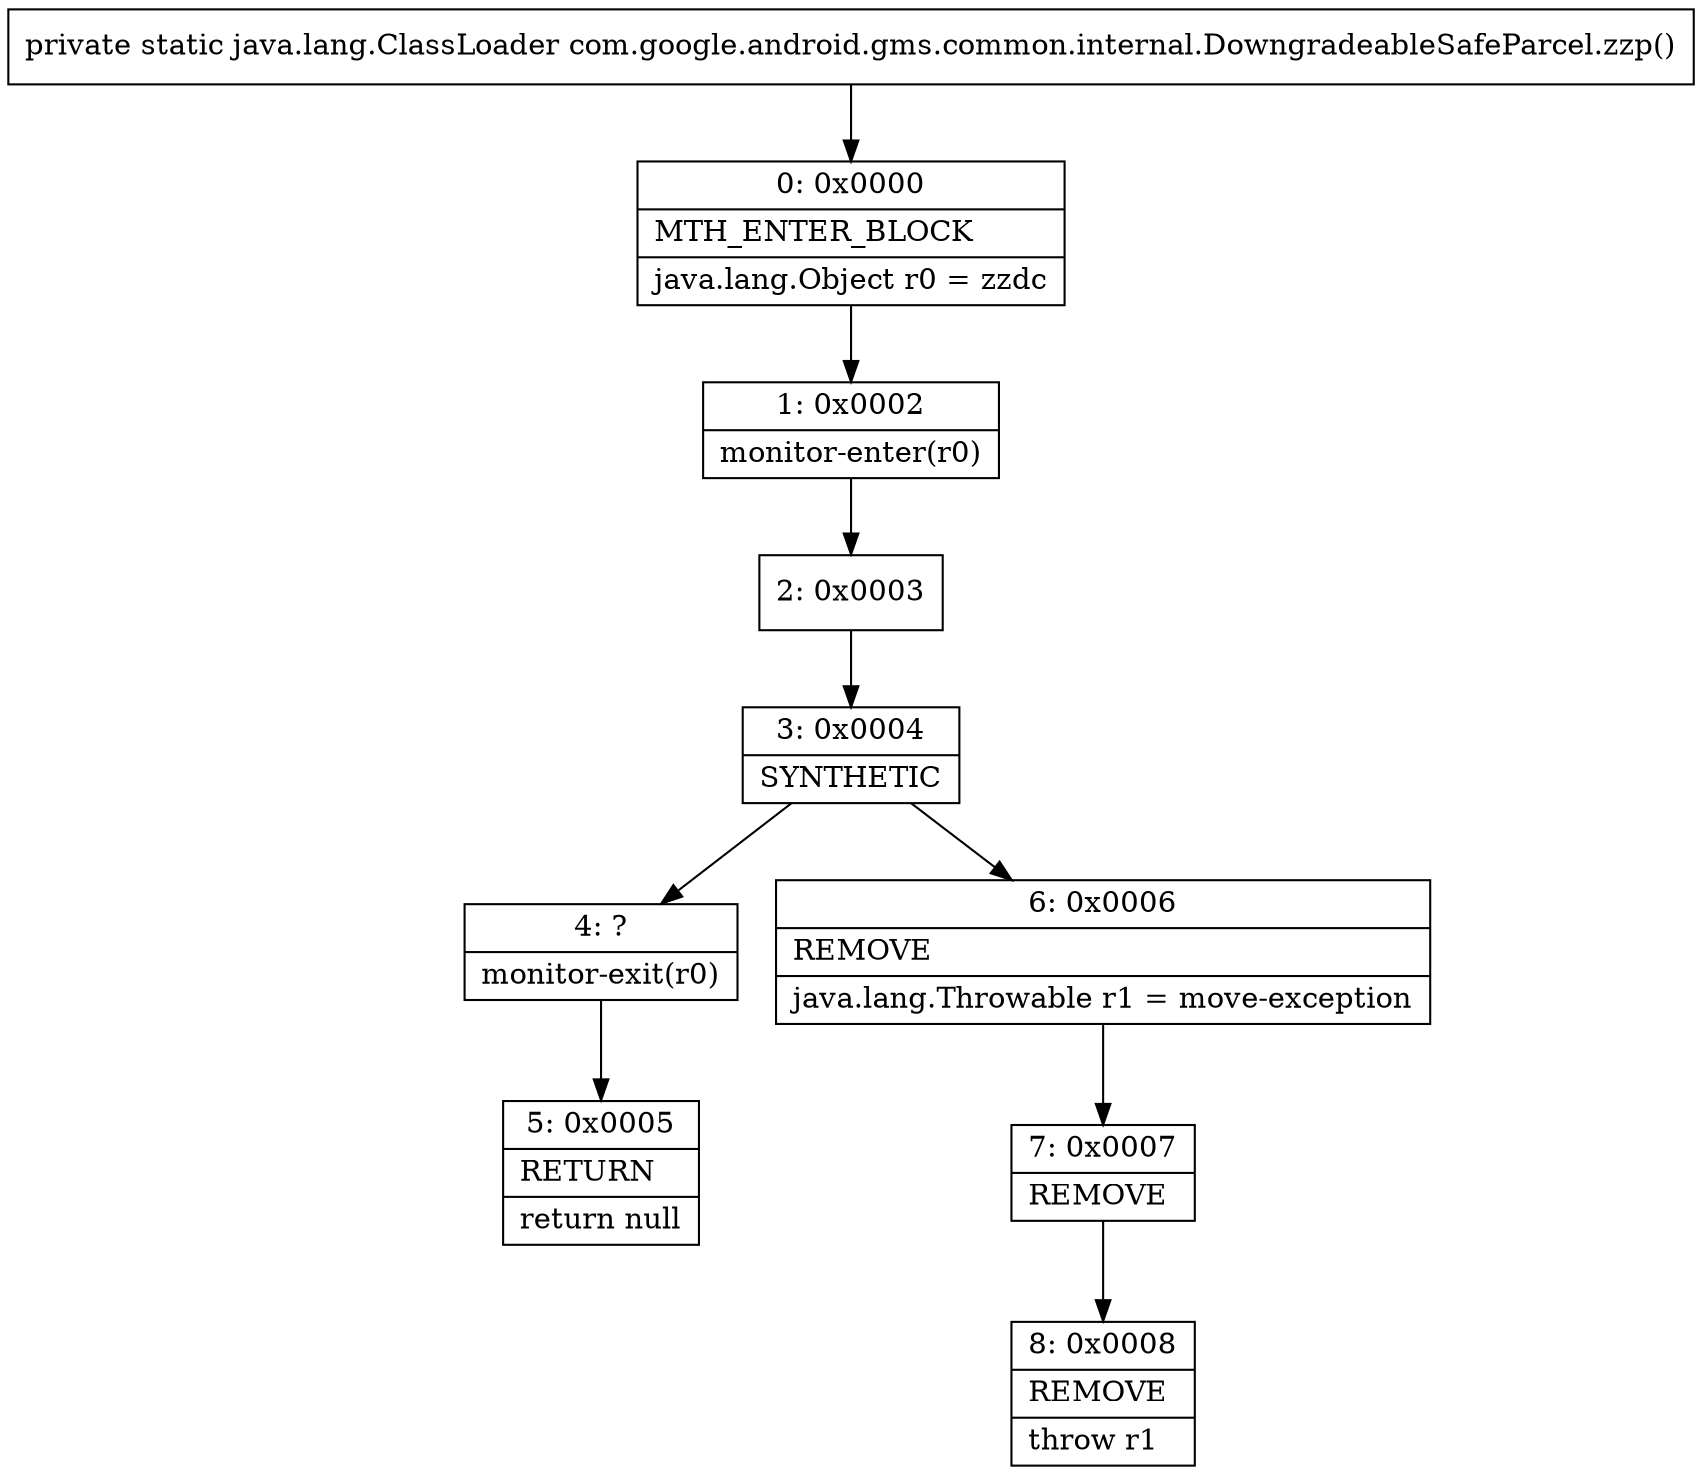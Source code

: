 digraph "CFG forcom.google.android.gms.common.internal.DowngradeableSafeParcel.zzp()Ljava\/lang\/ClassLoader;" {
Node_0 [shape=record,label="{0\:\ 0x0000|MTH_ENTER_BLOCK\l|java.lang.Object r0 = zzdc\l}"];
Node_1 [shape=record,label="{1\:\ 0x0002|monitor\-enter(r0)\l}"];
Node_2 [shape=record,label="{2\:\ 0x0003}"];
Node_3 [shape=record,label="{3\:\ 0x0004|SYNTHETIC\l}"];
Node_4 [shape=record,label="{4\:\ ?|monitor\-exit(r0)\l}"];
Node_5 [shape=record,label="{5\:\ 0x0005|RETURN\l|return null\l}"];
Node_6 [shape=record,label="{6\:\ 0x0006|REMOVE\l|java.lang.Throwable r1 = move\-exception\l}"];
Node_7 [shape=record,label="{7\:\ 0x0007|REMOVE\l}"];
Node_8 [shape=record,label="{8\:\ 0x0008|REMOVE\l|throw r1\l}"];
MethodNode[shape=record,label="{private static java.lang.ClassLoader com.google.android.gms.common.internal.DowngradeableSafeParcel.zzp() }"];
MethodNode -> Node_0;
Node_0 -> Node_1;
Node_1 -> Node_2;
Node_2 -> Node_3;
Node_3 -> Node_4;
Node_3 -> Node_6;
Node_4 -> Node_5;
Node_6 -> Node_7;
Node_7 -> Node_8;
}

